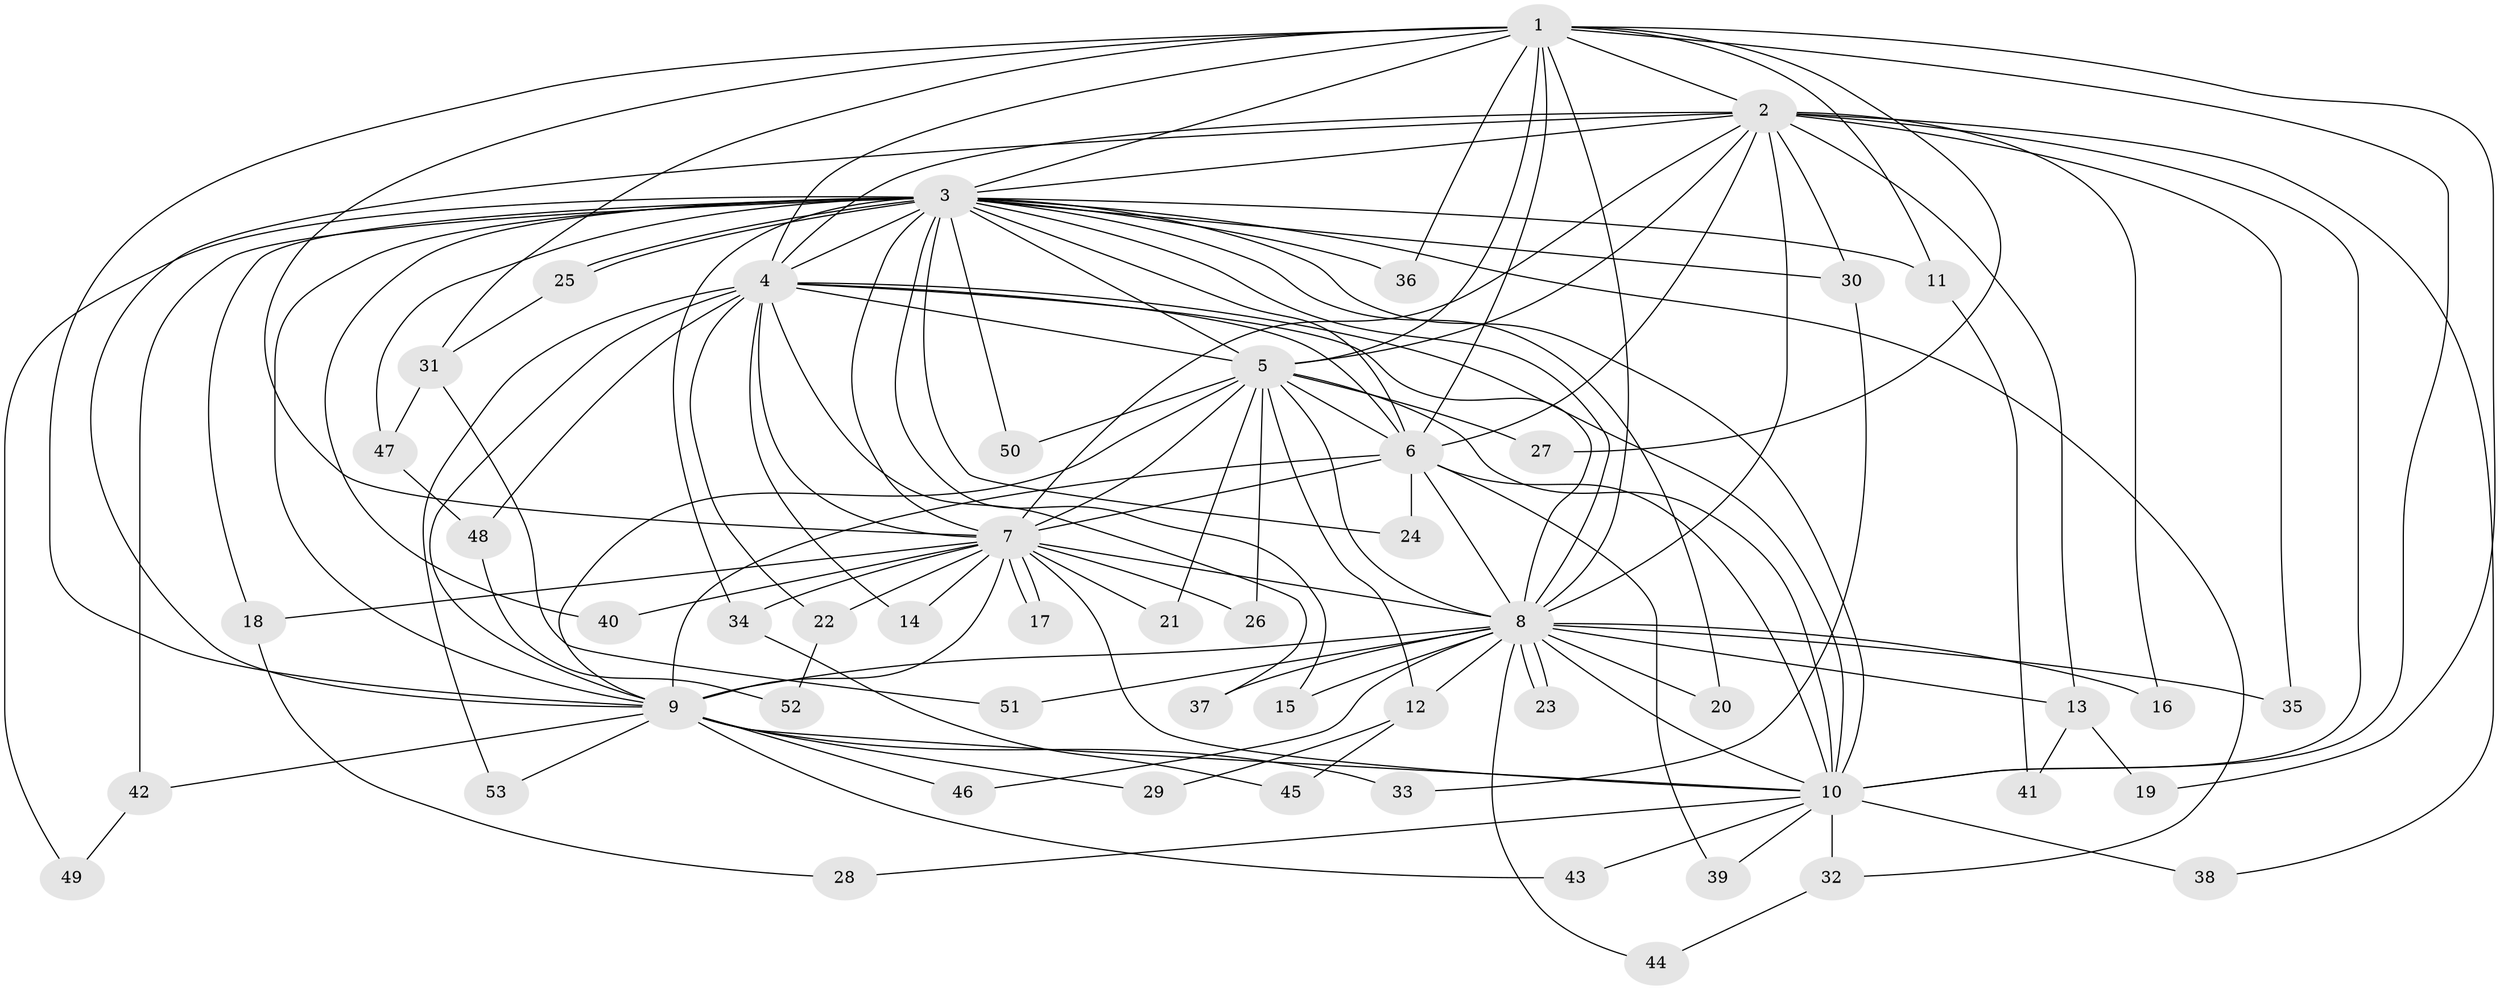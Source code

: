 // coarse degree distribution, {10: 0.047619047619047616, 12: 0.047619047619047616, 14: 0.09523809523809523, 9: 0.047619047619047616, 11: 0.047619047619047616, 8: 0.09523809523809523, 4: 0.09523809523809523, 2: 0.42857142857142855, 3: 0.047619047619047616, 5: 0.047619047619047616}
// Generated by graph-tools (version 1.1) at 2025/17/03/04/25 18:17:34]
// undirected, 53 vertices, 131 edges
graph export_dot {
graph [start="1"]
  node [color=gray90,style=filled];
  1;
  2;
  3;
  4;
  5;
  6;
  7;
  8;
  9;
  10;
  11;
  12;
  13;
  14;
  15;
  16;
  17;
  18;
  19;
  20;
  21;
  22;
  23;
  24;
  25;
  26;
  27;
  28;
  29;
  30;
  31;
  32;
  33;
  34;
  35;
  36;
  37;
  38;
  39;
  40;
  41;
  42;
  43;
  44;
  45;
  46;
  47;
  48;
  49;
  50;
  51;
  52;
  53;
  1 -- 2;
  1 -- 3;
  1 -- 4;
  1 -- 5;
  1 -- 6;
  1 -- 7;
  1 -- 8;
  1 -- 9;
  1 -- 10;
  1 -- 11;
  1 -- 19;
  1 -- 27;
  1 -- 31;
  1 -- 36;
  2 -- 3;
  2 -- 4;
  2 -- 5;
  2 -- 6;
  2 -- 7;
  2 -- 8;
  2 -- 9;
  2 -- 10;
  2 -- 13;
  2 -- 16;
  2 -- 30;
  2 -- 35;
  2 -- 38;
  3 -- 4;
  3 -- 5;
  3 -- 6;
  3 -- 7;
  3 -- 8;
  3 -- 9;
  3 -- 10;
  3 -- 11;
  3 -- 15;
  3 -- 18;
  3 -- 20;
  3 -- 24;
  3 -- 25;
  3 -- 25;
  3 -- 30;
  3 -- 32;
  3 -- 34;
  3 -- 36;
  3 -- 40;
  3 -- 42;
  3 -- 47;
  3 -- 49;
  3 -- 50;
  4 -- 5;
  4 -- 6;
  4 -- 7;
  4 -- 8;
  4 -- 9;
  4 -- 10;
  4 -- 14;
  4 -- 22;
  4 -- 37;
  4 -- 48;
  4 -- 53;
  5 -- 6;
  5 -- 7;
  5 -- 8;
  5 -- 9;
  5 -- 10;
  5 -- 12;
  5 -- 21;
  5 -- 26;
  5 -- 27;
  5 -- 50;
  6 -- 7;
  6 -- 8;
  6 -- 9;
  6 -- 10;
  6 -- 24;
  6 -- 39;
  7 -- 8;
  7 -- 9;
  7 -- 10;
  7 -- 14;
  7 -- 17;
  7 -- 17;
  7 -- 18;
  7 -- 21;
  7 -- 22;
  7 -- 26;
  7 -- 34;
  7 -- 40;
  8 -- 9;
  8 -- 10;
  8 -- 12;
  8 -- 13;
  8 -- 15;
  8 -- 16;
  8 -- 20;
  8 -- 23;
  8 -- 23;
  8 -- 35;
  8 -- 37;
  8 -- 44;
  8 -- 46;
  8 -- 51;
  9 -- 10;
  9 -- 29;
  9 -- 33;
  9 -- 42;
  9 -- 43;
  9 -- 46;
  9 -- 53;
  10 -- 28;
  10 -- 32;
  10 -- 38;
  10 -- 39;
  10 -- 43;
  11 -- 41;
  12 -- 29;
  12 -- 45;
  13 -- 19;
  13 -- 41;
  18 -- 28;
  22 -- 52;
  25 -- 31;
  30 -- 33;
  31 -- 47;
  31 -- 51;
  32 -- 44;
  34 -- 45;
  42 -- 49;
  47 -- 48;
  48 -- 52;
}
